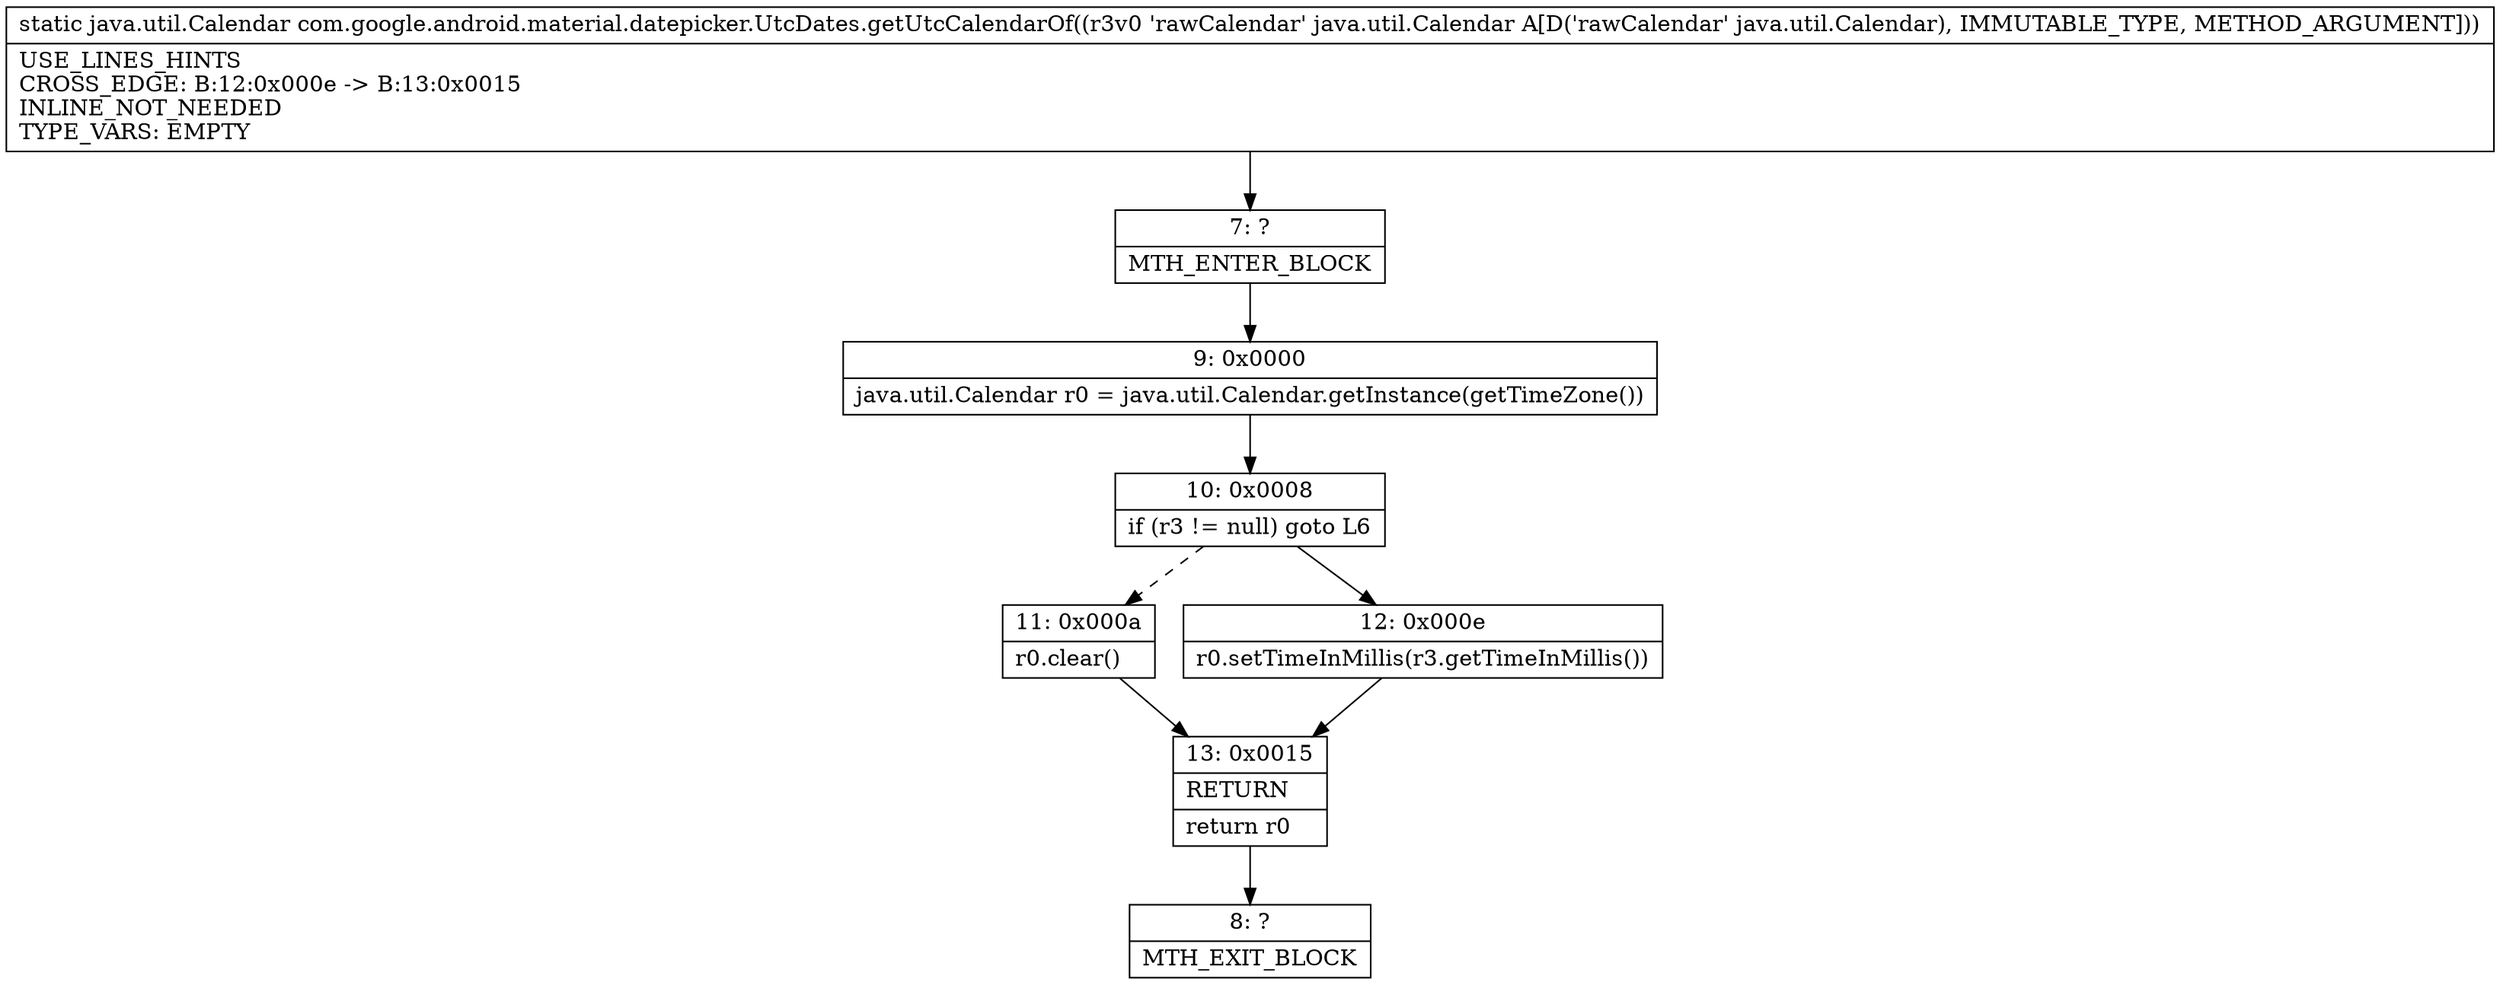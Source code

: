 digraph "CFG forcom.google.android.material.datepicker.UtcDates.getUtcCalendarOf(Ljava\/util\/Calendar;)Ljava\/util\/Calendar;" {
Node_7 [shape=record,label="{7\:\ ?|MTH_ENTER_BLOCK\l}"];
Node_9 [shape=record,label="{9\:\ 0x0000|java.util.Calendar r0 = java.util.Calendar.getInstance(getTimeZone())\l}"];
Node_10 [shape=record,label="{10\:\ 0x0008|if (r3 != null) goto L6\l}"];
Node_11 [shape=record,label="{11\:\ 0x000a|r0.clear()\l}"];
Node_13 [shape=record,label="{13\:\ 0x0015|RETURN\l|return r0\l}"];
Node_8 [shape=record,label="{8\:\ ?|MTH_EXIT_BLOCK\l}"];
Node_12 [shape=record,label="{12\:\ 0x000e|r0.setTimeInMillis(r3.getTimeInMillis())\l}"];
MethodNode[shape=record,label="{static java.util.Calendar com.google.android.material.datepicker.UtcDates.getUtcCalendarOf((r3v0 'rawCalendar' java.util.Calendar A[D('rawCalendar' java.util.Calendar), IMMUTABLE_TYPE, METHOD_ARGUMENT]))  | USE_LINES_HINTS\lCROSS_EDGE: B:12:0x000e \-\> B:13:0x0015\lINLINE_NOT_NEEDED\lTYPE_VARS: EMPTY\l}"];
MethodNode -> Node_7;Node_7 -> Node_9;
Node_9 -> Node_10;
Node_10 -> Node_11[style=dashed];
Node_10 -> Node_12;
Node_11 -> Node_13;
Node_13 -> Node_8;
Node_12 -> Node_13;
}

